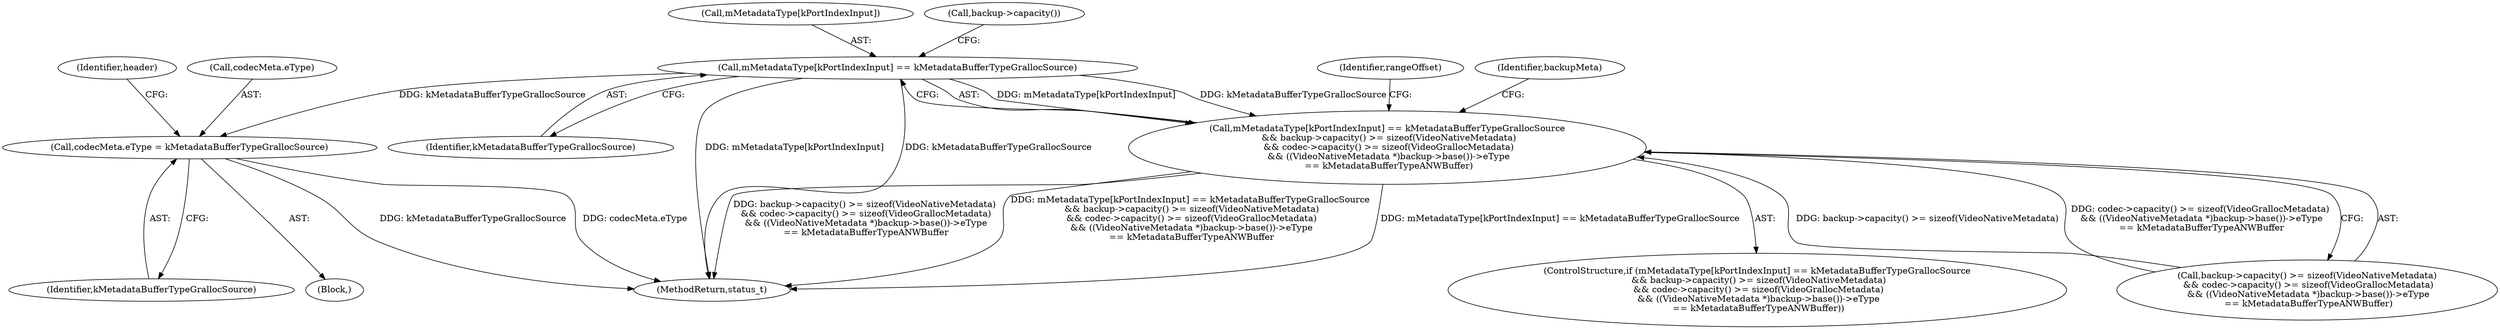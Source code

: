 digraph "0_Android_b351eabb428c7ca85a34513c64601f437923d576_4@array" {
"1000150" [label="(Call,mMetadataType[kPortIndexInput] == kMetadataBufferTypeGrallocSource)"];
"1000149" [label="(Call,mMetadataType[kPortIndexInput] == kMetadataBufferTypeGrallocSource\n && backup->capacity() >= sizeof(VideoNativeMetadata)\n && codec->capacity() >= sizeof(VideoGrallocMetadata)\n && ((VideoNativeMetadata *)backup->base())->eType\n == kMetadataBufferTypeANWBuffer)"];
"1000214" [label="(Call,codecMeta.eType = kMetadataBufferTypeGrallocSource)"];
"1000218" [label="(Identifier,kMetadataBufferTypeGrallocSource)"];
"1000214" [label="(Call,codecMeta.eType = kMetadataBufferTypeGrallocSource)"];
"1000150" [label="(Call,mMetadataType[kPortIndexInput] == kMetadataBufferTypeGrallocSource)"];
"1000221" [label="(Identifier,header)"];
"1000148" [label="(ControlStructure,if (mMetadataType[kPortIndexInput] == kMetadataBufferTypeGrallocSource\n && backup->capacity() >= sizeof(VideoNativeMetadata)\n && codec->capacity() >= sizeof(VideoGrallocMetadata)\n && ((VideoNativeMetadata *)backup->base())->eType\n == kMetadataBufferTypeANWBuffer))"];
"1000155" [label="(Call,backup->capacity() >= sizeof(VideoNativeMetadata)\n && codec->capacity() >= sizeof(VideoGrallocMetadata)\n && ((VideoNativeMetadata *)backup->base())->eType\n == kMetadataBufferTypeANWBuffer)"];
"1000154" [label="(Identifier,kMetadataBufferTypeGrallocSource)"];
"1000149" [label="(Call,mMetadataType[kPortIndexInput] == kMetadataBufferTypeGrallocSource\n && backup->capacity() >= sizeof(VideoNativeMetadata)\n && codec->capacity() >= sizeof(VideoGrallocMetadata)\n && ((VideoNativeMetadata *)backup->base())->eType\n == kMetadataBufferTypeANWBuffer)"];
"1000287" [label="(MethodReturn,status_t)"];
"1000175" [label="(Identifier,backupMeta)"];
"1000238" [label="(Identifier,rangeOffset)"];
"1000172" [label="(Block,)"];
"1000215" [label="(Call,codecMeta.eType)"];
"1000151" [label="(Call,mMetadataType[kPortIndexInput])"];
"1000157" [label="(Call,backup->capacity())"];
"1000150" -> "1000149"  [label="AST: "];
"1000150" -> "1000154"  [label="CFG: "];
"1000151" -> "1000150"  [label="AST: "];
"1000154" -> "1000150"  [label="AST: "];
"1000157" -> "1000150"  [label="CFG: "];
"1000149" -> "1000150"  [label="CFG: "];
"1000150" -> "1000287"  [label="DDG: mMetadataType[kPortIndexInput]"];
"1000150" -> "1000287"  [label="DDG: kMetadataBufferTypeGrallocSource"];
"1000150" -> "1000149"  [label="DDG: mMetadataType[kPortIndexInput]"];
"1000150" -> "1000149"  [label="DDG: kMetadataBufferTypeGrallocSource"];
"1000150" -> "1000214"  [label="DDG: kMetadataBufferTypeGrallocSource"];
"1000149" -> "1000148"  [label="AST: "];
"1000149" -> "1000155"  [label="CFG: "];
"1000155" -> "1000149"  [label="AST: "];
"1000175" -> "1000149"  [label="CFG: "];
"1000238" -> "1000149"  [label="CFG: "];
"1000149" -> "1000287"  [label="DDG: backup->capacity() >= sizeof(VideoNativeMetadata)\n && codec->capacity() >= sizeof(VideoGrallocMetadata)\n && ((VideoNativeMetadata *)backup->base())->eType\n == kMetadataBufferTypeANWBuffer"];
"1000149" -> "1000287"  [label="DDG: mMetadataType[kPortIndexInput] == kMetadataBufferTypeGrallocSource\n && backup->capacity() >= sizeof(VideoNativeMetadata)\n && codec->capacity() >= sizeof(VideoGrallocMetadata)\n && ((VideoNativeMetadata *)backup->base())->eType\n == kMetadataBufferTypeANWBuffer"];
"1000149" -> "1000287"  [label="DDG: mMetadataType[kPortIndexInput] == kMetadataBufferTypeGrallocSource"];
"1000155" -> "1000149"  [label="DDG: backup->capacity() >= sizeof(VideoNativeMetadata)"];
"1000155" -> "1000149"  [label="DDG: codec->capacity() >= sizeof(VideoGrallocMetadata)\n && ((VideoNativeMetadata *)backup->base())->eType\n == kMetadataBufferTypeANWBuffer"];
"1000214" -> "1000172"  [label="AST: "];
"1000214" -> "1000218"  [label="CFG: "];
"1000215" -> "1000214"  [label="AST: "];
"1000218" -> "1000214"  [label="AST: "];
"1000221" -> "1000214"  [label="CFG: "];
"1000214" -> "1000287"  [label="DDG: kMetadataBufferTypeGrallocSource"];
"1000214" -> "1000287"  [label="DDG: codecMeta.eType"];
}
